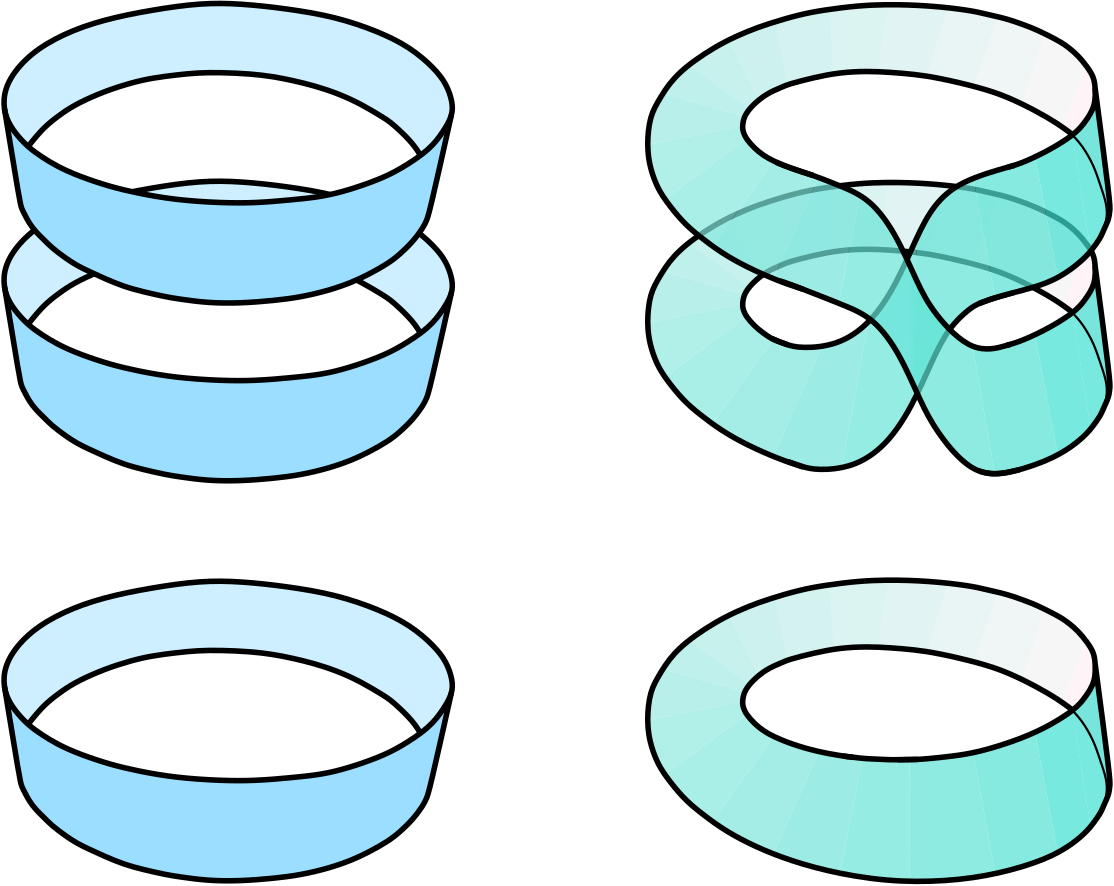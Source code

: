 <?xml version="1.0"?>
<!DOCTYPE ipe SYSTEM "ipe.dtd">
<ipe version="70107" creator="Ipe 7.1.8">
<info created="D:20140725150342" modified="D:20160228155214"/>
<preamble>\usepackage{amsmath}
\usepackage{amssymb}</preamble>
<ipestyle name="basic">
<symbol name="arrow/arc(spx)">
<path stroke="sym-stroke" fill="sym-stroke" pen="sym-pen">
0 0 m
-1 0.333 l
-1 -0.333 l
h
</path>
</symbol>
<symbol name="arrow/farc(spx)">
<path stroke="sym-stroke" fill="white" pen="sym-pen">
0 0 m
-1 0.333 l
-1 -0.333 l
h
</path>
</symbol>
<symbol name="mark/circle(sx)" transformations="translations">
<path fill="sym-stroke">
0.6 0 0 0.6 0 0 e
0.4 0 0 0.4 0 0 e
</path>
</symbol>
<symbol name="mark/disk(sx)" transformations="translations">
<path fill="sym-stroke">
0.6 0 0 0.6 0 0 e
</path>
</symbol>
<symbol name="mark/fdisk(sfx)" transformations="translations">
<group>
<path fill="sym-fill">
0.5 0 0 0.5 0 0 e
</path>
<path fill="sym-stroke" fillrule="eofill">
0.6 0 0 0.6 0 0 e
0.4 0 0 0.4 0 0 e
</path>
</group>
</symbol>
<symbol name="mark/box(sx)" transformations="translations">
<path fill="sym-stroke" fillrule="eofill">
-0.6 -0.6 m
0.6 -0.6 l
0.6 0.6 l
-0.6 0.6 l
h
-0.4 -0.4 m
0.4 -0.4 l
0.4 0.4 l
-0.4 0.4 l
h
</path>
</symbol>
<symbol name="mark/square(sx)" transformations="translations">
<path fill="sym-stroke">
-0.6 -0.6 m
0.6 -0.6 l
0.6 0.6 l
-0.6 0.6 l
h
</path>
</symbol>
<symbol name="mark/fsquare(sfx)" transformations="translations">
<group>
<path fill="sym-fill">
-0.5 -0.5 m
0.5 -0.5 l
0.5 0.5 l
-0.5 0.5 l
h
</path>
<path fill="sym-stroke" fillrule="eofill">
-0.6 -0.6 m
0.6 -0.6 l
0.6 0.6 l
-0.6 0.6 l
h
-0.4 -0.4 m
0.4 -0.4 l
0.4 0.4 l
-0.4 0.4 l
h
</path>
</group>
</symbol>
<symbol name="mark/cross(sx)" transformations="translations">
<group>
<path fill="sym-stroke">
-0.43 -0.57 m
0.57 0.43 l
0.43 0.57 l
-0.57 -0.43 l
h
</path>
<path fill="sym-stroke">
-0.43 0.57 m
0.57 -0.43 l
0.43 -0.57 l
-0.57 0.43 l
h
</path>
</group>
</symbol>
<symbol name="arrow/fnormal(spx)">
<path stroke="sym-stroke" fill="white" pen="sym-pen">
0 0 m
-1 0.333 l
-1 -0.333 l
h
</path>
</symbol>
<symbol name="arrow/pointed(spx)">
<path stroke="sym-stroke" fill="sym-stroke" pen="sym-pen">
0 0 m
-1 0.333 l
-0.8 0 l
-1 -0.333 l
h
</path>
</symbol>
<symbol name="arrow/fpointed(spx)">
<path stroke="sym-stroke" fill="white" pen="sym-pen">
0 0 m
-1 0.333 l
-0.8 0 l
-1 -0.333 l
h
</path>
</symbol>
<symbol name="arrow/linear(spx)">
<path stroke="sym-stroke" pen="sym-pen">
-1 0.333 m
0 0 l
-1 -0.333 l
</path>
</symbol>
<symbol name="arrow/fdouble(spx)">
<path stroke="sym-stroke" fill="white" pen="sym-pen">
0 0 m
-1 0.333 l
-1 -0.333 l
h
-1 0 m
-2 0.333 l
-2 -0.333 l
h
</path>
</symbol>
<symbol name="arrow/double(spx)">
<path stroke="sym-stroke" fill="sym-stroke" pen="sym-pen">
0 0 m
-1 0.333 l
-1 -0.333 l
h
-1 0 m
-2 0.333 l
-2 -0.333 l
h
</path>
</symbol>
<pen name="heavier" value="0.8"/>
<pen name="fat" value="1.2"/>
<pen name="ultrafat" value="2"/>
<symbolsize name="large" value="5"/>
<symbolsize name="small" value="2"/>
<symbolsize name="tiny" value="1.1"/>
<arrowsize name="large" value="10"/>
<arrowsize name="small" value="5"/>
<arrowsize name="tiny" value="3"/>
<color name="red" value="1 0 0"/>
<color name="green" value="0 1 0"/>
<color name="blue" value="0 0 1"/>
<color name="yellow" value="1 1 0"/>
<color name="orange" value="1 0.647 0"/>
<color name="gold" value="1 0.843 0"/>
<color name="purple" value="0.627 0.125 0.941"/>
<color name="gray" value="0.745"/>
<color name="brown" value="0.647 0.165 0.165"/>
<color name="navy" value="0 0 0.502"/>
<color name="pink" value="1 0.753 0.796"/>
<color name="seagreen" value="0.18 0.545 0.341"/>
<color name="turquoise" value="0.251 0.878 0.816"/>
<color name="violet" value="0.933 0.51 0.933"/>
<color name="darkblue" value="0 0 0.545"/>
<color name="darkcyan" value="0 0.545 0.545"/>
<color name="darkgray" value="0.663"/>
<color name="darkgreen" value="0 0.392 0"/>
<color name="darkmagenta" value="0.545 0 0.545"/>
<color name="darkorange" value="1 0.549 0"/>
<color name="darkred" value="0.545 0 0"/>
<color name="lightblue" value="0.678 0.847 0.902"/>
<color name="lightcyan" value="0.878 1 1"/>
<color name="lightgray" value="0.827"/>
<color name="lightgreen" value="0.565 0.933 0.565"/>
<color name="lightyellow" value="1 1 0.878"/>
<dashstyle name="dashed" value="[4] 0"/>
<dashstyle name="dotted" value="[1 3] 0"/>
<dashstyle name="dash dotted" value="[4 2 1 2] 0"/>
<dashstyle name="dash dot dotted" value="[4 2 1 2 1 2] 0"/>
<textsize name="large" value="\large"/>
<textsize name="small" value="\small"/>
<textsize name="tiny" value="\tiny"/>
<textsize name="Large" value="\Large"/>
<textsize name="LARGE" value="\LARGE"/>
<textsize name="huge" value="\huge"/>
<textsize name="Huge" value="\Huge"/>
<textsize name="footnote" value="\footnotesize"/>
<textstyle name="center" begin="\begin{center}" end="\end{center}"/>
<textstyle name="itemize" begin="\begin{itemize}" end="\end{itemize}"/>
<textstyle name="item" begin="\begin{itemize}\item{}" end="\end{itemize}"/>
<gridsize name="4 pts" value="4"/>
<gridsize name="8 pts (~3 mm)" value="8"/>
<gridsize name="16 pts (~6 mm)" value="16"/>
<gridsize name="32 pts (~12 mm)" value="32"/>
<gridsize name="10 pts (~3.5 mm)" value="10"/>
<gridsize name="20 pts (~7 mm)" value="20"/>
<gridsize name="14 pts (~5 mm)" value="14"/>
<gridsize name="28 pts (~10 mm)" value="28"/>
<gridsize name="56 pts (~20 mm)" value="56"/>
<anglesize name="90 deg" value="90"/>
<anglesize name="60 deg" value="60"/>
<anglesize name="45 deg" value="45"/>
<anglesize name="30 deg" value="30"/>
<anglesize name="22.5 deg" value="22.5"/>
<tiling name="falling" angle="-60" step="4" width="1"/>
<tiling name="rising" angle="30" step="4" width="1"/>
</ipestyle>
<ipestyle name="prueba">
<symbol name="arrow/arc(spx)">
<path stroke="sym-stroke" fill="sym-stroke" pen="sym-pen">
0 0 m
-1 0.333 l
-1 -0.333 l
h
</path>
</symbol>
<symbol name="arrow/farc(spx)">
<path stroke="sym-stroke" fill="white" pen="sym-pen">
0 0 m
-1 0.333 l
-1 -0.333 l
h
</path>
</symbol>
<symbol name="mark/circle(sx)" transformations="translations">
<path fill="sym-stroke">
0.6 0 0 0.6 0 0 e
0.4 0 0 0.4 0 0 e
</path>
</symbol>
<symbol name="mark/disk(sx)" transformations="translations">
<path fill="sym-stroke">
0.6 0 0 0.6 0 0 e
</path>
</symbol>
<symbol name="mark/fdisk(sfx)" transformations="translations">
<group>
<path fill="sym-fill">
0.5 0 0 0.5 0 0 e
</path>
<path fill="sym-stroke" fillrule="eofill">
0.6 0 0 0.6 0 0 e
0.4 0 0 0.4 0 0 e
</path>
</group>
</symbol>
<symbol name="mark/box(sx)" transformations="translations">
<path fill="sym-stroke" fillrule="eofill">
-0.6 -0.6 m
0.6 -0.6 l
0.6 0.6 l
-0.6 0.6 l
h
-0.4 -0.4 m
0.4 -0.4 l
0.4 0.4 l
-0.4 0.4 l
h
</path>
</symbol>
<symbol name="mark/square(sx)" transformations="translations">
<path fill="sym-stroke">
-0.6 -0.6 m
0.6 -0.6 l
0.6 0.6 l
-0.6 0.6 l
h
</path>
</symbol>
<symbol name="mark/fsquare(sfx)" transformations="translations">
<group>
<path fill="sym-fill">
-0.5 -0.5 m
0.5 -0.5 l
0.5 0.5 l
-0.5 0.5 l
h
</path>
<path fill="sym-stroke" fillrule="eofill">
-0.6 -0.6 m
0.6 -0.6 l
0.6 0.6 l
-0.6 0.6 l
h
-0.4 -0.4 m
0.4 -0.4 l
0.4 0.4 l
-0.4 0.4 l
h
</path>
</group>
</symbol>
<symbol name="mark/cross(sx)" transformations="translations">
<group>
<path fill="sym-stroke">
-0.43 -0.57 m
0.57 0.43 l
0.43 0.57 l
-0.57 -0.43 l
h
</path>
<path fill="sym-stroke">
-0.43 0.57 m
0.57 -0.43 l
0.43 -0.57 l
-0.57 0.43 l
h
</path>
</group>
</symbol>
<symbol name="arrow/fnormal(spx)">
<path stroke="sym-stroke" fill="white" pen="sym-pen">
0 0 m
-1 0.333 l
-1 -0.333 l
h
</path>
</symbol>
<symbol name="arrow/pointed(spx)">
<path stroke="sym-stroke" fill="sym-stroke" pen="sym-pen">
0 0 m
-1 0.333 l
-0.8 0 l
-1 -0.333 l
h
</path>
</symbol>
<symbol name="arrow/fpointed(spx)">
<path stroke="sym-stroke" fill="white" pen="sym-pen">
0 0 m
-1 0.333 l
-0.8 0 l
-1 -0.333 l
h
</path>
</symbol>
<symbol name="arrow/linear(spx)">
<path stroke="sym-stroke" pen="sym-pen">
-1 0.333 m
0 0 l
-1 -0.333 l
</path>
</symbol>
<symbol name="arrow/fdouble(spx)">
<path stroke="sym-stroke" fill="white" pen="sym-pen">
0 0 m
-1 0.333 l
-1 -0.333 l
h
-1 0 m
-2 0.333 l
-2 -0.333 l
h
</path>
</symbol>
<symbol name="arrow/double(spx)">
<path stroke="sym-stroke" fill="sym-stroke" pen="sym-pen">
0 0 m
-1 0.333 l
-1 -0.333 l
h
-1 0 m
-2 0.333 l
-2 -0.333 l
h
</path>
</symbol>
<pen name="heavier" value="0.8"/>
<pen name="fat" value="1.2"/>
<pen name="ultrafat" value="2"/>
<symbolsize name="large" value="5"/>
<symbolsize name="small" value="2"/>
<symbolsize name="tiny" value="1.1"/>
<arrowsize name="large" value="10"/>
<arrowsize name="small" value="5"/>
<arrowsize name="tiny" value="3"/>
<color name="red" value="1 0 0"/>
<color name="green" value="0 1 0"/>
<color name="blue" value="0 0 1"/>
<color name="yellow" value="1 1 0"/>
<color name="orange" value="1 0.647 0"/>
<color name="gold" value="1 0.843 0"/>
<color name="purple" value="0.627 0.125 0.941"/>
<color name="gray" value="0.745"/>
<color name="brown" value="0.647 0.165 0.165"/>
<color name="navy" value="0 0 0.502"/>
<color name="pink" value="1 0.753 0.796"/>
<color name="seagreen" value="0.18 0.545 0.341"/>
<color name="turquoise" value="0.251 0.878 0.816"/>
<color name="violet" value="0.933 0.51 0.933"/>
<color name="darkblue" value="0 0 0.545"/>
<color name="darkcyan" value="0 0.545 0.545"/>
<color name="darkgray" value="0.663"/>
<color name="darkgreen" value="0 0.392 0"/>
<color name="darkmagenta" value="0.545 0 0.545"/>
<color name="darkorange" value="1 0.549 0"/>
<color name="darkred" value="0.545 0 0"/>
<color name="lightblue" value="0.678 0.847 0.902"/>
<color name="lightcyan" value="0.878 1 1"/>
<color name="lightgray" value="0.827"/>
<color name="lightgreen" value="0.565 0.933 0.565"/>
<color name="lightyellow" value="1 1 0.878"/>
<color name="gray7" value="0.87"/>
<color name="azul" value="0.237 0.659 0.659"/>
<color name="amarillo" value="0.957 0.969 0.714"/>
<dashstyle name="dashed" value="[4] 0"/>
<dashstyle name="dotted" value="[1 3] 0"/>
<dashstyle name="dash dotted" value="[4 2 1 2] 0"/>
<dashstyle name="dash dot dotted" value="[4 2 1 2 1 2] 0"/>
<dashstyle name="medium dashed" value="[8] 0"/>
<dashstyle name="large dashed" value="[12] 0"/>
<dashstyle name="Large dashed" value="[16] 0"/>
<dashstyle name="large dotted" value="[2 4] 0"/>
<textsize name="large" value="\large"/>
<textsize name="small" value="\small"/>
<textsize name="tiny" value="\tiny"/>
<textsize name="Large" value="\Large"/>
<textsize name="LARGE" value="\LARGE"/>
<textsize name="huge" value="\huge"/>
<textsize name="Huge" value="\Huge"/>
<textsize name="footnote" value="\footnotesize"/>
<textstyle name="center" begin="\begin{center}" end="\end{center}"/>
<textstyle name="itemize" begin="\begin{itemize}" end="\end{itemize}"/>
<textstyle name="item" begin="\begin{itemize}\item{}" end="\end{itemize}"/>
<gridsize name="4 pts" value="4"/>
<gridsize name="8 pts (~3 mm)" value="8"/>
<gridsize name="16 pts (~6 mm)" value="16"/>
<gridsize name="32 pts (~12 mm)" value="32"/>
<gridsize name="10 pts (~3.5 mm)" value="10"/>
<gridsize name="20 pts (~7 mm)" value="20"/>
<gridsize name="14 pts (~5 mm)" value="14"/>
<gridsize name="28 pts (~10 mm)" value="28"/>
<gridsize name="56 pts (~20 mm)" value="56"/>
<anglesize name="90 deg" value="90"/>
<anglesize name="60 deg" value="60"/>
<anglesize name="45 deg" value="45"/>
<anglesize name="30 deg" value="30"/>
<anglesize name="22.5 deg" value="22.5"/>
<opacity name="50%" value="0.5"/>
<opacity name="5%" value="0.05"/>
<opacity name="10%" value="0.1"/>
<opacity name="20%" value="0.2"/>
<opacity name="30%" value="0.3"/>
<opacity name="40%" value="0.4"/>
<opacity name="60%" value="0.6"/>
<opacity name="70%" value="0.7"/>
<opacity name="80%" value="0.8"/>
<opacity name="90%" value="0.9"/>
<gradient name="ball" type="radial" coords="-4 10 2 0 0 18">
 <stop offset="0" color="1"/>
 <stop offset="1" color="0 0 1"/>
</gradient>
<tiling name="falling" angle="-60" step="4" width="1"/>
<tiling name="rising" angle="30" step="4" width="1"/>
</ipestyle>
<page>
<layer name="alpha"/>
<view layers="alpha" active="alpha"/>
<group layer="alpha" matrix="1 0 0 1 0 15.1601">
<path matrix="1 0 0 1 288 112" fill="0.996 0.953 0.965">
197.89 416.406
197.89 416.406
197.89 416.406
199.825 413.876
201.008 410.595
203.065 393.149
203.885 386.953
204.399 382.888
206.312 368.597
206.863 365.298
204.988 359.158
204.67 357.019
205.261 362.938
205.027 366.318
204.129 369.787
201.881 376.596
199.873 381.521
198.342 384.388
195.856 388.13
193.325 391.078
191.06 393.005
189.459 394.203
189.459 394.203
189.459 394.203 u
</path>
<path matrix="1 0 0 1 288 112" fill="turquoise" opacity="70%">
192.807 391.633
192.807 391.633
192.807 391.633
197.182 395.914
199.367 399.072
200.741 402.162
201.045 408.427
201.045 408.427
201.045 408.427
206.543 366.852
206.543 366.852
206.543 366.852
205.344 361.366
204.149 357.459
203.044 354.513
199.46 349.753
199.46 349.753
199.46 349.753 u
</path>
<path fill="0.329 0.886 0.831" opacity="70%">
467.431 495.71
467.431 495.71
467.431 495.71
475.617 452.422
475.617 452.422
475.617 452.422
465.423 448.159
460.794 446.739
453.052 444.817
453.052 444.817
453.052 444.817
444.996 491.513
444.996 491.513
444.996 491.513
451.253 489.88
459.911 492.666 u
</path>
<path matrix="1 0 0 1 288 112" fill="0.251 0.878 0.816" opacity="70%">
192.864 391.572
192.864 391.572
192.864 391.572
199.46 349.753
199.46 349.753
199.46 349.753
193.283 343.647
187.617 340.422
187.617 340.422
187.617 340.422
179.431 383.71
179.431 383.71
179.431 383.71
185.282 386.423 u
</path>
<path matrix="1 0 0 1 288 112" fill="0.839 0.937 0.933" opacity="70%">
126.92 438.442
126.92 438.442
126.92 438.442
131.951 438.397
141.231 438.011
148.103 437.34
148.103 437.34
148.103 437.34
140.565 412.825
140.565 412.825
140.565 412.825
138.069 413.26
130.681 413.882
127.131 414.164
122.938 414.417
122.938 414.417
122.938 414.417 u
</path>
<path matrix="1 0 0 1 288 112" fill="0.878 0.941 0.941" opacity="70%">
148.103 437.34
148.103 437.34
148.103 437.34
154.128 436.592
160.287 435.434
166.125 434.083
166.125 434.083
166.125 434.083
157.478 409.223
157.478 409.223
157.478 409.223
152.906 410.494
145.11 412.17
140.565 412.825
140.565 412.825
140.565 412.825 u
</path>
<path matrix="1 0 0 1 288 112" fill="0.918 0.945 0.949" opacity="70%">
166.125 434.083
166.125 434.083
166.125 434.083
183.027 427.92
183.027 427.92
183.027 427.92
174.862 402.944
174.862 402.944
174.862 402.944
166.318 406.554
157.478 409.223
157.478 409.223
157.478 409.223 u
</path>
<path fill="0.447 0.898 0.855" opacity="70%">
390.772 491.52
390.772 491.52
390.772 491.52
395.311 492.585
401.873 495.733
407.557 500.436
407.519 500.397
407.466 500.343
397.823 447.834
397.823 447.834
397.823 447.834
389.825 447.182
380.993 449.149
373.256 451.903
373.256 451.903
373.256 451.903 u
</path>
<path matrix="1 0 0 1 288 112" fill="0.761 0.929 0.918" opacity="70%">
86.1898 432.397
86.1898 432.397
86.1898 432.397
94.674 434.941
105.67 436.793
105.67 436.793
105.67 436.793
106.953 413.753
106.953 413.753
106.953 413.753
101.446 412.607
95.2086 411.276
90.1118 409.731
90.1118 409.731
90.1118 409.731 u
</path>
<path matrix="1 0 0 1 288 112" fill="0.8 0.933 0.925" opacity="70%">
105.67 436.793
105.67 436.793
105.67 436.793
112.452 437.647
121.023 438.307
126.92 438.442
126.92 438.442
126.92 438.442
122.938 414.417
122.938 414.417
122.938 414.417
119.379 414.534
112.065 414.325
106.953 413.753
106.953 413.753
106.953 413.753 u
</path>
<path matrix="1 0 0 1 288 112" fill="0.957 0.949 0.957" opacity="70%">
183.027 427.92
183.027 427.92
183.027 427.92
190.247 423.999
193.57 421.37
197.89 416.406
197.89 416.406
197.89 416.406
189.459 394.203
189.459 394.203
189.459 394.203
185.904 396.636
180.878 399.726
174.862 402.944
174.862 402.944
174.862 402.944 u
</path>
<path fill="0.486 0.902 0.863" opacity="70%">
373.309 494.13
373.309 494.13
373.309 494.13
377.316 492.248
383.284 491.134
390.816 491.527
390.772 491.52
390.816 491.527
373.256 451.903
373.256 451.903
373.256 451.903
364.179 455.906
354.436 461.132
351.302 463.529
351.302 463.529
351.302 463.529 u
</path>
<path matrix="1 0 0 1 288 112" fill="0.525 0.906 0.871" opacity="70%">
85.3093 382.13
85.3093 382.13
85.3093 382.13
63.3016 351.529
63.3016 351.529
63.3016 351.529
58.361 355.223
52.695 360.04
48.8751 364.865
46.2183 368.415
46.2183 368.415
46.2183 368.415
75.5572 390.096
75.5572 390.096
75.5572 390.096
77.564 387.535
81.609 384.139 u
</path>
<path matrix="1 0 0 1 288 112" fill="0.565 0.91 0.878" opacity="70%">
74.048 394.725
74.048 394.725
74.048 394.725
74.038 393.326
74.771 391.331
75.5572 390.096
75.5572 390.096
75.5572 390.096
46.2183 368.415
46.2183 368.415
46.2183 368.415
42.3764 375.62
40.5278 382.208
40.0012 388.037
40.0012 388.037
40.0012 388.037 u
</path>
<path matrix="1 0 0 1 288 112" fill="0.604 0.914 0.886" opacity="70%">
74.048 394.725
74.048 394.725
74.048 394.725
40.0012 388.037
40.0012 388.037
40.0012 388.037
39.972 390.708
40.539 395.808
43.372 403.032
45.4252 406.391
45.4252 406.391
45.4252 406.391
74.6971 398.234
74.6971 398.234
74.6971 398.234 u
</path>
<path matrix="1 0 0 1 288 112" fill="0.643 0.918 0.894" opacity="70%">
76.436 401.072
76.436 401.072
76.436 401.072
74.6971 398.234
74.6971 398.234
74.6971 398.234
45.4252 406.391
45.4252 406.391
45.4252 406.391
47.6867 409.661
50.7627 413.15
54.9567 416.828
54.9567 416.828
54.9567 416.828 u
</path>
<path matrix="1 0 0 1 288 112" fill="0.722 0.925 0.91" opacity="70%">
86.1898 432.397
86.1898 432.397
86.1898 432.397
90.1118 409.731
90.1118 409.731
90.1118 409.731
80.037 404.494
80.037 404.494
80.037 404.494
69.3454 425.831
69.3454 425.831
69.3454 425.831
76.04 428.948 u
</path>
<path matrix="1 0 0 1 288 112" fill="0.682 0.922 0.902" opacity="70%">
80.037 404.494
80.037 404.494
80.037 404.494
76.436 401.072
76.436 401.072
76.436 401.072
54.9567 416.828
54.9567 416.828
54.9567 416.828
69.3454 425.831
69.3454 425.831
69.3454 425.831 u
</path>
<path stroke="black" pen="ultrafat">
378.658 491.957 m
372.907 493.887
369.575 496.22
366.375 498.793
363.488 502.118
362.422 504.377
362.045 506.26
362.359 508.644
363.049 510.778
365.496 514.103
370.638 518.413
376.289 520.755
378.605 521.853
387.829 524.237
396.928 526.057
407.03 526.559
415.313 526.12
423.847 525.429
432.37 524.196
447.853 520.59
457.821 517.197
468.405 511.885
475.746 507.561
480.641 503.891 s
</path>
<path fill="0.408 0.894 0.847" opacity="70%">
424.844 530.9
424.844 530.9
424.844 530.9
423.129 469.554
423.129 469.554
423.129 469.554
417.299 461.25
408.841 451.889
397.823 447.834
397.823 447.834
397.823 447.834
407.466 500.343
407.519 500.397
407.519 500.397
414.585 509.704
419.963 519.836 u
</path>
<path matrix="1 0 0 1 -384 -16" stroke="black" pen="ultrafat">
841.276 507.822 m
846.941 509.465
857.282 514.423
866.065 520.09
869.182 523.914
871.367 527.072
872.741 530.162
873.199 533.444
873.008 538.595
871.825 541.876
868.398 546.444
865.57 549.37
862.247 551.999
859.321 553.785
852.178 557.37
848.503 558.789
843.602 560.594
839.153 561.884
834.962 562.787
830.512 563.883
826.128 564.592
820.84 565.302
813.231 566.011
805.75 566.395
797.904 566.503
788.205 566.177
775.501 564.576
766.674 562.941
755.232 559.563
748.04 556.948
739.88 553.274
732.23 548.741
725.572 543.924
721.322 539.816
718.347 535.991
715.372 531.032
713.672 527.774
712.539 523.808
711.972 518.708
711.972 514.033
712.681 508.366
715.089 501.283
718.32 495.973
724.695 488.04
730.361 483.223
738.436 477.132
747.786 471.89
759.402 466.79
768 464 s
</path>
<path fill="0.369 0.89 0.839" opacity="70%">
424.844 530.9
424.844 530.9
424.844 530.9
428.388 537.405
435.402 547.06
445.196 552.363
445.196 552.363
445.196 552.363
453.052 508.817
453.052 508.817
453.052 508.817
442.071 504.63
434.455 494.043
426.676 477.966
423.129 469.554
423.129 469.554
423.129 469.554 u
</path>
<path stroke="black" pen="ultrafat">
378.501 449.982 m
383.518 448.157
388.867 446.778
401.964 447.767
413.791 455.548
423.129 469.554
430.598 486.983
436.38 498.199
443.661 504.94
447.484 507.313
459.746 510.853 s
</path>
<path matrix="1 0 0 1 288 176" fill="0.329 0.886 0.831" opacity="70%">
179.431 383.71
179.431 383.71
179.431 383.71
187.617 340.422
187.617 340.422
187.617 340.422
177.423 336.159
172.794 334.739
165.052 332.817
165.052 332.817
165.052 332.817
157.196 376.363
157.196 376.363
157.196 376.363
163.253 377.88
171.911 380.666 u
</path>
<path stroke="black" pen="ultrafat">
372.569 494.312 m
377.764 492.073
383.112 490.695
396.21 491.684
408.037 499.465
417.374 513.471
424.844 530.9
430.625 542.115
440.183 550.996
459.982 556.626 s
</path>
<path matrix="1 0 0 1 288 176" fill="0.251 0.878 0.816" opacity="70%">
192.864 391.572
192.864 391.572
192.864 391.572
199.46 349.753
199.46 349.753
199.46 349.753
193.283 343.647
187.617 340.422
187.617 340.422
187.617 340.422
179.431 383.71
179.431 383.71
179.431 383.71
185.282 386.423 u
</path>
<path fill="0.369 0.89 0.839" opacity="70%">
422.365 520.505
422.365 520.505
422.365 520.505
426.989 510.724
434.123 500.309
444.996 491.513
444.996 491.513
444.996 491.513
453.052 444.817
453.052 444.817
453.052 444.817
453.052 444.817
440.67 448.363
428.58 467.167
422.51 480.03
422.51 480.03
422.51 480.03 u
</path>
<path fill="0.408 0.894 0.847" opacity="70%">
422.365 520.505
422.365 520.505
422.365 520.505
422.51 480.03
422.51 480.03
422.51 480.03
415.02 495.286
406.035 503.381
396.723 506.966
396.723 506.966
396.723 506.966
404.372 545.926
404.372 545.926
404.372 545.926
409.247 541.968
417.167 531.072 u
</path>
<path fill="0.447 0.898 0.855" opacity="70%">
389.622 552.667
389.622 552.667
389.622 552.667
392.329 551.157
399.39 548.299
404.372 545.926
404.372 545.926
404.372 545.926
396.723 506.966
396.723 506.966
396.723 506.966
388.859 510.076
380.993 513.149
373.256 515.903
373.256 515.903
373.256 515.903 u
</path>
<path stroke="black" pen="ultrafat">
447.337 446.575 m
454.034 444.559
471.714 449.9
481.283 455.647
486.256 460.251
487.913 462.277
491.044 466.513
492.149 469.459
493.991 473.143
494.359 476.458
494.543 478.852
489.045 520.427 s
</path>
<path matrix="1 0 0 1 160 112" stroke="black" pen="heavier">
320.807 391.633 m
324.588 387.584
328.695 380.375
330.77 373.842
333.344 366.563
333.344 361.366
332.149 357.459 s
</path>
<path matrix="1 0 0 1 288 176" fill="0.996 0.953 0.965">
197.89 416.406
197.89 416.406
197.89 416.406
199.825 413.876
201.008 410.595
203.065 393.149
203.885 386.953
204.399 382.888
206.312 368.597
206.863 365.298
204.988 359.158
204.67 357.019
205.261 362.938
205.027 366.318
204.129 369.787
201.881 376.596
199.873 381.521
198.342 384.388
195.856 388.13
193.325 391.078
191.06 393.005
189.459 394.203
189.459 394.203
189.459 394.203 u
</path>
<path matrix="1 0 0 1 288 176" fill="0.957 0.949 0.957" opacity="70%">
183.027 427.92
183.027 427.92
183.027 427.92
190.247 423.999
193.57 421.37
197.89 416.406
197.89 416.406
197.89 416.406
189.459 394.203
189.459 394.203
189.459 394.203
185.904 396.636
180.878 399.726
174.862 402.944
174.862 402.944
174.862 402.944 u
</path>
<path matrix="1 0 0 1 288 176" fill="0.918 0.945 0.949" opacity="70%">
166.125 434.083
166.125 434.083
166.125 434.083
183.027 427.92
183.027 427.92
183.027 427.92
174.862 402.944
174.862 402.944
174.862 402.944
166.318 406.554
157.478 409.223
157.478 409.223
157.478 409.223 u
</path>
<path matrix="1 0 0 1 288 176" fill="0.878 0.941 0.941" opacity="70%">
148.103 437.34
148.103 437.34
148.103 437.34
154.128 436.592
160.287 435.434
166.125 434.083
166.125 434.083
166.125 434.083
157.478 409.223
157.478 409.223
157.478 409.223
152.906 410.494
145.11 412.17
140.565 412.825
140.565 412.825
140.565 412.825 u
</path>
<path matrix="1 0 0 1 288 176" fill="0.839 0.937 0.933" opacity="70%">
126.92 438.442
126.92 438.442
126.92 438.442
131.951 438.397
141.231 438.011
148.103 437.34
148.103 437.34
148.103 437.34
140.565 412.825
140.565 412.825
140.565 412.825
138.069 413.26
130.681 413.882
127.131 414.164
122.938 414.417
122.938 414.417
122.938 414.417 u
</path>
<path matrix="1 0 0 1 288 176" fill="0.8 0.933 0.925" opacity="70%">
105.67 436.793
105.67 436.793
105.67 436.793
112.452 437.647
121.023 438.307
126.92 438.442
126.92 438.442
126.92 438.442
122.938 414.417
122.938 414.417
122.938 414.417
119.379 414.534
112.065 414.325
106.953 413.753
106.953 413.753
106.953 413.753 u
</path>
<path matrix="1 0 0 1 288 176" fill="0.761 0.929 0.918" opacity="70%">
86.1898 432.397
86.1898 432.397
86.1898 432.397
94.674 434.941
105.67 436.793
105.67 436.793
105.67 436.793
106.953 413.753
106.953 413.753
106.953 413.753
101.446 412.607
95.2086 411.276
90.1118 409.731
90.1118 409.731
90.1118 409.731 u
</path>
<path matrix="1 0 0 1 288 176" fill="0.722 0.925 0.91" opacity="70%">
86.1898 432.397
86.1898 432.397
86.1898 432.397
90.1118 409.731
90.1118 409.731
90.1118 409.731
80.037 404.494
80.037 404.494
80.037 404.494
69.3454 425.831
69.3454 425.831
69.3454 425.831
76.04 428.948 u
</path>
<path matrix="1 0 0 1 288 176" fill="0.682 0.922 0.902" opacity="70%">
80.037 404.494
80.037 404.494
80.037 404.494
76.436 401.072
76.436 401.072
76.436 401.072
54.9567 416.828
54.9567 416.828
54.9567 416.828
69.3454 425.831
69.3454 425.831
69.3454 425.831 u
</path>
<path matrix="1 0 0 1 288 176" fill="0.643 0.918 0.894" opacity="70%">
76.436 401.072
76.436 401.072
76.436 401.072
74.6971 398.234
74.6971 398.234
74.6971 398.234
45.4252 406.391
45.4252 406.391
45.4252 406.391
47.6867 409.661
50.7627 413.15
54.9567 416.828
54.9567 416.828
54.9567 416.828 u
</path>
<path matrix="1 0 0 1 288 176" fill="0.604 0.914 0.886" opacity="70%">
74.048 394.725
74.048 394.725
74.048 394.725
40.0012 388.037
40.0012 388.037
40.0012 388.037
39.972 390.708
40.539 395.808
43.372 403.032
45.4252 406.391
45.4252 406.391
45.4252 406.391
74.6971 398.234
74.6971 398.234
74.6971 398.234 u
</path>
<path matrix="1 0 0 1 288 176" fill="0.565 0.91 0.878" opacity="70%">
74.048 394.725
74.048 394.725
74.048 394.725
74.038 393.326
74.771 391.331
75.5572 390.096
75.5572 390.096
75.5572 390.096
46.2183 368.415
46.2183 368.415
46.2183 368.415
42.3764 375.62
40.5278 382.208
40.0012 388.037
40.0012 388.037
40.0012 388.037 u
</path>
<path matrix="1 0 0 1 288 176" fill="0.525 0.906 0.871" opacity="70%">
85.3093 382.13
85.3093 382.13
85.3093 382.13
63.3016 351.529
63.3016 351.529
63.3016 351.529
58.361 355.223
52.695 360.04
48.8751 364.865
46.2183 368.415
46.2183 368.415
46.2183 368.415
75.5572 390.096
75.5572 390.096
75.5572 390.096
77.564 387.535
81.609 384.139 u
</path>
<path matrix="1 0 0 1 288 176" fill="0.486 0.902 0.863" opacity="70%">
85.3093 382.13
85.3093 382.13
85.3093 382.13
89.316 380.248
94.9353 378.367
101.622 376.667
101.622 376.667
101.622 376.667
85.2557 339.903
85.2557 339.903
85.2557 339.903
76.1792 343.906
66.436 349.132
63.3016 351.529
63.3016 351.529
63.3016 351.529 u
</path>
<path matrix="1 0 0 1 288 176" fill="turquoise" opacity="70%">
192.807 391.633
192.807 391.633
192.807 391.633
197.182 395.914
199.367 399.072
200.741 402.162
201.045 408.427
201.045 408.427
201.045 408.427
206.543 366.852
206.543 366.852
206.543 366.852
205.344 361.366
204.149 357.459
203.044 354.513
199.46 349.753
199.46 349.753
199.46 349.753 u
</path>
<path matrix="1 0 0 1 160 176" stroke="black" pen="heavier">
320.807 391.633 m
324.588 387.584
328.695 380.375
330.77 373.842
333.344 366.563
333.344 361.366
332.149 357.459 s
</path>
<path stroke="black" pen="ultrafat">
387.501 552.973 m
380.018 555.321
373.178 558.144
369.575 560.22
366.375 562.793
363.488 566.118
362.422 568.377
362.045 570.26
362.359 572.644
363.049 574.778
365.496 578.103
370.638 582.413
376.289 584.755
378.605 585.853
387.829 588.237
396.928 590.057
407.03 590.559
415.313 590.12
423.847 589.429
432.37 588.196
447.853 584.59
457.821 581.197
468.405 575.885
475.746 571.561
480.641 567.891 s
</path>
<path stroke="black" pen="ultrafat">
374.114 557.752 m
378.69 555.832
386.004 553.642
397.229 549.27
407.977 544.68
417.374 532.082
424.844 514.653
430.625 503.437
445.196 488.363
458.566 492.191 s
</path>
<path stroke="black" pen="ultrafat">
375.484 515.054 m
380.134 513.517
387.292 510.68
398.517 506.308
409.264 501.718
418.662 489.12
426.132 471.691
431.913 460.475
446.154 443.545
461.883 447.06 s
</path>
<path matrix="1 0 0 1 -384 48" stroke="black" pen="ultrafat">
841.276 507.822 m
846.941 509.465
857.282 514.423
866.065 520.09
869.182 523.914
871.367 527.072
872.741 530.162
873.199 533.444
873.008 538.595
871.825 541.876
868.398 546.444
865.57 549.37
862.247 551.999
859.321 553.785
852.178 557.37
848.503 558.789
843.602 560.594
839.153 561.884
834.962 562.787
830.512 563.883
826.128 564.592
820.84 565.302
813.231 566.011
805.75 566.395
797.904 566.503
788.205 566.177
775.501 564.576
766.674 562.941
755.232 559.563
748.04 556.948
739.88 553.274
732.23 548.741
725.572 543.924
721.322 539.816
718.347 535.991
715.372 531.032
713.672 527.774
712.539 523.808
711.972 518.708
711.972 514.033
712.681 508.366
715.089 501.283
718.32 495.973
724.695 488.04
730.361 483.223
738.436 477.132
747.786 471.89
759.402 466.79
768 464 s
</path>
<path stroke="black" pen="ultrafat">
447.257 506.86 m
454.382 509.648
471.907 513.658
481.283 519.647
486.256 524.251
487.913 526.277
491.044 530.513
492.149 533.459
493.991 537.143
494.359 540.458
494.543 542.852
489.045 584.427 s
</path>
</group>
<group>
<path matrix="1 0 0 1 0 144" fill="0.804 0.937 1">
104.945 370.562
104.945 370.562
104.945 370.562
102.634 372.871
99.4332 376.82
97.6092 380.3
96.3811 384.478
96.703 390.136
99.2922 396.003
103.336 401.009
109.825 406.321
116.121 409.937
125.137 413.727
135.66 416.803
144.119 418.613
150.322 419.724
157.933 420.89
167.529 421.873
176.818 422.01
186.493 421.389
195.597 420.373
205.68 418.874
210.763 417.912
217.17 416.392
221.178 415.228
227.45 413.075
234.126 410.303
239.426 407.588
243.286 405.143
248.433 401.025
251.682 397.789
253.35 395.787
255.314 392.718
256.653 389.609
257.6 385.426
257.553 383.093
255.552 378.163
253.866 375.362
251.873 372.844
249.852 370.464
246.449 367.564
246.449 367.564
246.449 367.564
243.925 370.726
240.109 374.952
236.374 378.389
231.064 382.05
224.839 385.629
216.033 389.648
208.215 392.267
201.017 394.097
192.805 395.705
186.185 396.52
178.196 397.018
169.95 397.142
163.54 396.836
153.997 395.772
146.434 394.481
142.525 393.523
135.78 391.46
128.849 388.808
121.702 385.357
118.858 383.642
114.687 380.669
109.832 376.359 u
</path>
<path matrix="1 0 0 1 0 144" fill="0.608 0.871 1">
257.415 382.342
257.415 382.342
257.415 382.342
248.549 344.452
248.549 344.452
247.268 341.773
244.973 338.428
241.216 334.187
238.081 331.303
230.708 326.328
226.004 323.837
220.485 321.387
214.229 319.213
209.577 317.923
202.397 316.382
197.429 315.631
190.814 314.923
183.827 314.414
177.086 314.219
171.772 314.336
166.334 314.76
156.83 316.067
150.886 317.253
144.927 318.668
140.443 319.951
131.024 323.708
122.823 327.636
115.88 332.306
112.488 335.148
108.623 338.972
103.774 345.938
102.538 348.591
102.301 349.425
100.867 357.191
96.5216 383.563
96.5216 383.563
96.5216 383.563
97.7502 379.731
98.556 378.18
99.4544 376.757
100.41 375.443
101.845 373.695
103.709 371.719
105.791 369.837
107.91 368.206
110.581 366.395
113.899 364.376
117.32 362.579
120.489 361.135
125.722 359.084
132.237 356.906
138.549 355.157
146.457 353.43
153.437 352.213
161.668 351.204
168.1 350.701
175.214 350.364
180.879 350.274
187.096 350.415
195.242 350.967
203.684 351.766
209.601 352.524
215.58 353.722
224.266 356.277
229.594 358.199
235.256 360.656
241.47 364.154
244.456 366.121
248.649 369.349
251.746 372.517
254.499 376.318
256.323 379.433 u
</path>
<group matrix="1 0 0 1 0 133.973">
<path matrix="0.862849 0 0 0.862849 -111.118 45.4819" stroke="black" pen="ultrafat">
239.748 408.057
242.382 416.915
251.24 427.21
264.887 435.35
281.646 441.336
302.235 445.406
322.346 448.279
338.865 448.039
358.497 445.884
378.608 442.533
396.804 436.308
410.015 429.632
419.776 421.16
424.933 414.53
427.511 406.979
427.511 401.27
423.644 394.64
418.119 387.09
405.595 378.802
396.756 374.566
384.048 370.146
372.998 367.384
360.107 366.095
345.558 364.806
331.009 364.806
311.672 366.095
296.202 368.857
284.415 371.62
271.06 376.152
262.418 380.118
256.185 383.943
250.377 388.052
244.852 394.002
241.027 400.235 u
</path>
<path matrix="0.862849 0 0 0.862849 -111.118 45.4819" stroke="black" pen="ultrafat">
250.407 388.373 m
253.715 392.566
258.074 397.361
265.048 402.701
271.259 406.515
281.939 411.309
293.49 415.015
302.208 416.976
312.56 418.284
321.169 419.156
330.65 419.265
343.182 418.72
352.718 417.55
360.597 415.958
369.734 413.778
379.877 410.425
389.517 405.982
398.906 400.282
401.397 398.657
405.395 395.11
409.006 391.564
411.972 388.082
414.092 384.665 s
</path>
<path matrix="0.862849 0 0 0.862849 -111.118 45.4819" stroke="black" pen="ultrafat">
240.533 404.124 m
246.82 365.63
247.67 362.372
249.229 359.539
250.645 356.705
253.546 352.763
256.878 349.622
260.278 346.081
266.067 341.793
270.644 338.742
275.875 336.236
282.522 333.184
290.368 329.915
298.432 327.736
308.24 325.556
313.094 324.797
325.136 323.097
338.736 322.955
353.044 324.089
364.094 325.505
375.994 328.338
385.627 331.738
392.71 335.138
400.785 339.672
405.602 343.497
411.126 348.88
415.235 354.547
416.51 357.238
417.785 360.355
426.97 401.465 s
</path>
</group>
<path matrix="1 0 0 1 0 208" fill="0.804 0.937 1">
104.945 370.562
104.945 370.562
104.945 370.562
102.634 372.871
99.4332 376.82
97.6092 380.3
96.3811 384.478
96.703 390.136
99.2922 396.003
103.336 401.009
109.825 406.321
116.121 409.937
125.137 413.727
135.66 416.803
144.119 418.613
150.322 419.724
157.933 420.89
167.529 421.873
176.818 422.01
186.493 421.389
195.597 420.373
205.68 418.874
210.763 417.912
217.17 416.392
221.178 415.228
227.45 413.075
234.126 410.303
239.426 407.588
243.286 405.143
248.433 401.025
251.682 397.789
253.35 395.787
255.314 392.718
256.653 389.609
257.6 385.426
257.553 383.093
255.552 378.163
253.866 375.362
251.873 372.844
249.852 370.464
246.449 367.564
246.449 367.564
246.449 367.564
243.925 370.726
240.109 374.952
236.374 378.389
231.064 382.05
224.839 385.629
216.033 389.648
208.215 392.267
201.017 394.097
192.805 395.705
186.185 396.52
178.196 397.018
169.95 397.142
163.54 396.836
153.997 395.772
146.434 394.481
142.525 393.523
135.78 391.46
128.849 388.808
121.702 385.357
118.858 383.642
114.687 380.669
109.832 376.359 u
</path>
<path matrix="1 0 0 1 0 208" fill="0.608 0.871 1">
257.415 382.342
257.415 382.342
257.415 382.342
248.549 344.452
248.549 344.452
247.268 341.773
244.973 338.428
241.216 334.187
238.081 331.303
230.708 326.328
226.004 323.837
220.485 321.387
214.229 319.213
209.577 317.923
202.397 316.382
197.429 315.631
190.814 314.923
183.827 314.414
177.086 314.219
171.772 314.336
166.334 314.76
156.83 316.067
150.886 317.253
144.927 318.668
140.443 319.951
131.024 323.708
122.823 327.636
115.88 332.306
112.488 335.148
108.623 338.972
103.774 345.938
102.538 348.591
102.301 349.425
100.867 357.191
96.5216 383.563
96.5216 383.563
96.5216 383.563
97.7502 379.731
98.556 378.18
99.4544 376.757
100.41 375.443
101.845 373.695
103.709 371.719
105.791 369.837
107.91 368.206
110.581 366.395
113.899 364.376
117.32 362.579
120.489 361.135
125.722 359.084
132.237 356.906
138.549 355.157
146.457 353.43
153.437 352.213
161.668 351.204
168.1 350.701
175.214 350.364
180.879 350.274
187.096 350.415
195.242 350.967
203.684 351.766
209.601 352.524
215.58 353.722
224.266 356.277
229.594 358.199
235.256 360.656
241.47 364.154
244.456 366.121
248.649 369.349
251.746 372.517
254.499 376.318
256.323 379.433 u
</path>
<group matrix="1 0 0 1 0 197.973">
<path matrix="0.862849 0 0 0.862849 -111.118 45.4819" stroke="black" pen="ultrafat">
239.748 408.057
242.382 416.915
251.24 427.21
264.887 435.35
281.646 441.336
302.235 445.406
322.346 448.279
338.865 448.039
358.497 445.884
378.608 442.533
396.804 436.308
410.015 429.632
419.776 421.16
424.933 414.53
427.511 406.979
427.511 401.27
423.644 394.64
418.119 387.09
405.595 378.802
396.756 374.566
384.048 370.146
372.998 367.384
360.107 366.095
345.558 364.806
331.009 364.806
311.672 366.095
296.202 368.857
284.415 371.62
271.06 376.152
262.418 380.118
256.185 383.943
250.377 388.052
244.852 394.002
241.027 400.235 u
</path>
<path matrix="0.862849 0 0 0.862849 -111.118 45.4819" stroke="black" pen="ultrafat">
250.407 388.373 m
253.715 392.566
258.074 397.361
265.048 402.701
271.259 406.515
281.939 411.309
293.49 415.015
302.208 416.976
312.56 418.284
321.169 419.156
330.65 419.265
343.182 418.72
352.718 417.55
360.597 415.958
369.734 413.778
379.877 410.425
389.517 405.982
398.906 400.282
401.397 398.657
405.395 395.11
409.006 391.564
411.972 388.082
414.092 384.665 s
</path>
<path matrix="0.862849 0 0 0.862849 -111.118 45.4819" stroke="black" pen="ultrafat">
240.533 404.124 m
246.82 365.63
247.67 362.372
249.229 359.539
250.645 356.705
253.546 352.763
256.878 349.622
260.278 346.081
266.067 341.793
270.644 338.742
275.875 336.236
282.522 333.184
290.368 329.915
298.432 327.736
308.24 325.556
313.094 324.797
325.136 323.097
338.736 322.955
353.044 324.089
364.094 325.505
375.994 328.338
385.627 331.738
392.71 335.138
400.785 339.672
405.602 343.497
411.126 348.88
415.235 354.547
416.51 357.238
417.785 360.355
426.97 401.465 s
</path>
</group>
</group>
<group matrix="1 0 0 1 0 -0.00005717">
<group>
<path matrix="1 0 0 1 288 -16" fill="0.996 0.953 0.965">
197.89 416.406
197.89 416.406
197.89 416.406
199.825 413.876
201.008 410.595
203.065 393.149
203.885 386.953
204.399 382.888
206.312 368.597
206.863 365.298
204.988 359.158
204.67 357.019
205.261 362.938
205.027 366.318
204.129 369.787
201.881 376.596
199.873 381.521
198.342 384.388
195.856 388.13
193.325 391.078
191.06 393.005
189.459 394.203
189.459 394.203
189.459 394.203 u
</path>
<path matrix="1 0 0 1 288 -16" fill="0.957 0.949 0.957" opacity="70%">
183.027 427.92
183.027 427.92
183.027 427.92
190.247 423.999
193.57 421.37
197.89 416.406
197.89 416.406
197.89 416.406
189.459 394.203
189.459 394.203
189.459 394.203
185.904 396.636
180.878 399.726
174.862 402.944
174.862 402.944
174.862 402.944 u
</path>
<path matrix="1 0 0 1 288 -16" fill="0.918 0.945 0.949" opacity="70%">
166.125 434.083
166.125 434.083
166.125 434.083
183.027 427.92
183.027 427.92
183.027 427.92
174.862 402.944
174.862 402.944
174.862 402.944
166.318 406.554
157.478 409.223
157.478 409.223
157.478 409.223 u
</path>
<path matrix="1 0 0 1 288 -16" fill="0.878 0.941 0.941" opacity="70%">
148.103 437.34
148.103 437.34
148.103 437.34
154.128 436.592
160.287 435.434
166.125 434.083
166.125 434.083
166.125 434.083
157.478 409.223
157.478 409.223
157.478 409.223
152.906 410.494
145.11 412.17
140.565 412.825
140.565 412.825
140.565 412.825 u
</path>
<path matrix="1 0 0 1 288 -16" fill="0.839 0.937 0.933" opacity="70%">
126.92 438.442
126.92 438.442
126.92 438.442
131.951 438.397
141.231 438.011
148.103 437.34
148.103 437.34
148.103 437.34
140.565 412.825
140.565 412.825
140.565 412.825
138.069 413.26
130.681 413.882
127.131 414.164
122.938 414.417
122.938 414.417
122.938 414.417 u
</path>
<path matrix="1 0 0 1 288 -16" fill="0.8 0.933 0.925" opacity="70%">
105.67 436.793
105.67 436.793
105.67 436.793
112.452 437.647
121.023 438.307
126.92 438.442
126.92 438.442
126.92 438.442
122.938 414.417
122.938 414.417
122.938 414.417
119.379 414.534
112.065 414.325
106.953 413.753
106.953 413.753
106.953 413.753 u
</path>
<path matrix="1 0 0 1 288 -16" fill="0.761 0.929 0.918" opacity="70%">
86.1898 432.397
86.1898 432.397
86.1898 432.397
94.674 434.941
105.67 436.793
105.67 436.793
105.67 436.793
106.953 413.753
106.953 413.753
106.953 413.753
101.446 412.607
95.2086 411.276
90.1118 409.731
90.1118 409.731
90.1118 409.731 u
</path>
<path matrix="1 0 0 1 288 -16" fill="0.722 0.925 0.91" opacity="70%">
86.1898 432.397
86.1898 432.397
86.1898 432.397
90.1118 409.731
90.1118 409.731
90.1118 409.731
80.037 404.494
80.037 404.494
80.037 404.494
69.3454 425.831
69.3454 425.831
69.3454 425.831
76.04 428.948 u
</path>
<path matrix="1 0 0 1 288 -16" fill="0.682 0.922 0.902" opacity="70%">
80.037 404.494
80.037 404.494
80.037 404.494
76.436 401.072
76.436 401.072
76.436 401.072
54.9567 416.828
54.9567 416.828
54.9567 416.828
69.3454 425.831
69.3454 425.831
69.3454 425.831 u
</path>
<path matrix="1 0 0 1 288 -16" fill="0.643 0.918 0.894" opacity="70%">
76.436 401.072
76.436 401.072
76.436 401.072
74.6971 398.234
74.6971 398.234
74.6971 398.234
45.4252 406.391
45.4252 406.391
45.4252 406.391
47.6867 409.661
50.7627 413.15
54.9567 416.828
54.9567 416.828
54.9567 416.828 u
</path>
<path matrix="1 0 0 1 288 -16" fill="0.604 0.914 0.886" opacity="70%">
74.048 394.725
74.048 394.725
74.048 394.725
40.0012 388.037
40.0012 388.037
40.0012 388.037
39.972 390.708
40.539 395.808
43.372 403.032
45.4252 406.391
45.4252 406.391
45.4252 406.391
74.6971 398.234
74.6971 398.234
74.6971 398.234 u
</path>
<path matrix="1 0 0 1 288 -16" fill="0.565 0.91 0.878" opacity="70%">
74.048 394.725
74.048 394.725
74.048 394.725
74.038 393.326
74.771 391.331
75.5572 390.096
75.5572 390.096
75.5572 390.096
46.2183 368.415
46.2183 368.415
46.2183 368.415
42.3764 375.62
40.5278 382.208
40.0012 388.037
40.0012 388.037
40.0012 388.037 u
</path>
<path matrix="1 0 0 1 288 -16" fill="0.525 0.906 0.871" opacity="70%">
85.3093 382.13
85.3093 382.13
85.3093 382.13
63.3016 351.529
63.3016 351.529
63.3016 351.529
58.361 355.223
52.695 360.04
48.8751 364.865
46.2183 368.415
46.2183 368.415
46.2183 368.415
75.5572 390.096
75.5572 390.096
75.5572 390.096
77.564 387.535
81.609 384.139 u
</path>
<path matrix="1 0 0 1 288 -16" fill="0.486 0.902 0.863" opacity="70%">
85.3093 382.13
85.3093 382.13
85.3093 382.13
89.316 380.248
94.9353 378.367
101.622 376.667
101.622 376.667
101.622 376.667
85.2557 339.903
85.2557 339.903
85.2557 339.903
76.1792 343.906
66.436 349.132
63.3016 351.529
63.3016 351.529
63.3016 351.529 u
</path>
<path matrix="1 0 0 1 288 -16" fill="0.447 0.898 0.855" opacity="70%">
101.622 376.667
101.622 376.667
101.622 376.667
104.694 376.012
111.888 374.846
117.226 374.276
117.226 374.276
117.226 374.276
109.138 332.958
109.138 332.958
109.138 332.958
101.135 334.794
92.9932 337.149
85.2557 339.903
85.2557 339.903
85.2557 339.903 u
</path>
<path matrix="1 0 0 1 288 -16" fill="0.408 0.894 0.847" opacity="70%">
134.225 373.829
134.225 373.829
134.225 373.829
134.196 330.048
134.196 330.048
134.196 330.048
125.935 329.865
118.251 331.384
109.138 332.958
109.138 332.958
109.138 332.958
117.226 374.276
117.226 374.276
117.226 374.276
123.569 373.944
128.417 373.749 u
</path>
<path matrix="1 0 0 1 288 -16" fill="0.369 0.89 0.839" opacity="70%">
134.225 373.829
134.225 373.829
134.225 373.829
140.823 374.168
149.373 375.007
157.196 376.363
157.196 376.363
157.196 376.363
165.052 332.817
165.052 332.817
165.052 332.817
159.669 331.789
147.581 329.885
137.037 330.009
134.196 330.048
134.196 330.048
134.196 330.048 u
</path>
<path matrix="1 0 0 1 288 -16" fill="0.329 0.886 0.831" opacity="70%">
179.431 383.71
179.431 383.71
179.431 383.71
187.617 340.422
187.617 340.422
187.617 340.422
177.423 336.159
172.794 334.739
165.052 332.817
165.052 332.817
165.052 332.817
157.196 376.363
157.196 376.363
157.196 376.363
163.253 377.88
171.911 380.666 u
</path>
<path matrix="1 0 0 1 288 -16" fill="0.251 0.878 0.816" opacity="70%">
192.864 391.572
192.864 391.572
192.864 391.572
199.46 349.753
199.46 349.753
199.46 349.753
193.283 343.647
187.617 340.422
187.617 340.422
187.617 340.422
179.431 383.71
179.431 383.71
179.431 383.71
185.282 386.423 u
</path>
<path matrix="1 0 0 1 288 -16" fill="turquoise" opacity="70%">
192.807 391.633
192.807 391.633
192.807 391.633
197.182 395.914
199.367 399.072
200.741 402.162
201.045 408.427
201.045 408.427
201.045 408.427
206.543 366.852
206.543 366.852
206.543 366.852
205.344 361.366
204.149 357.459
203.044 354.513
199.46 349.753
199.46 349.753
199.46 349.753 u
</path>
<path matrix="1 0 0 1 96 -16" stroke="black" pen="ultrafat">
321.965 373.804 m
328.632 373.833
332.823 374.168
341.373 375.007
351.357 376.506
366.941 381.465
377.282 386.423
386.065 392.09
389.182 395.914
391.367 399.072
392.741 402.162
393.199 405.444
393.008 410.595
391.825 413.876
388.398 418.444
385.57 421.37
382.247 423.999
379.321 425.785
372.178 429.37
368.503 430.789
363.602 432.594
359.153 433.884
354.962 434.787
350.512 435.883
346.128 436.592
340.84 437.302
333.231 438.011
325.75 438.395
317.904 438.503
308.205 438.177
295.501 436.576
286.674 434.941
275.232 431.563
268.04 428.948
259.88 425.274
252.23 420.741
245.572 415.924
241.322 411.816
238.347 407.991
235.372 403.032
233.672 399.774
232.539 395.808
231.972 390.708
231.972 386.033
232.681 380.366
235.089 373.283
238.32 367.973
244.695 360.04
250.361 355.223
258.436 349.132
267.786 343.89
279.402 338.79
295.836 333.69
317.935 329.865
339.581 329.885
358.034 332.559
375.714 337.9
385.283 343.647
390.256 348.251
391.913 350.277
395.044 354.513
396.149 357.459
397.991 361.143
398.359 364.458
398.543 366.852
393.045 408.427 s
</path>
<path matrix="1 0 0 1 160 -16" stroke="black" pen="heavier">
320.807 391.633 m
324.588 387.584
328.695 380.375
330.77 373.842
333.344 366.563
333.344 361.366
332.149 357.459 s
</path>
<path matrix="1 0 0 1 96 -16" stroke="black" pen="ultrafat">
329.176 373.926 m
320.417 373.749
317.361 373.878
311.749 374.144
309.226 374.276
302.476 375.103 s
</path>
<path matrix="1 0 0 1 96 -16" stroke="black" pen="ultrafat">
305.854 374.677 m
302.152 375.116
293.117 376.685
284.018 379.321
277.178 382.144
273.575 384.22
270.375 386.793
267.488 390.118
266.422 392.377
266.045 394.26
266.359 396.644
267.049 398.778
269.496 402.103
274.638 406.413
280.289 408.755
282.605 409.853
291.829 412.237
300.928 414.057
311.03 414.559
319.313 414.12
327.847 413.429
336.37 412.196
351.853 408.59
361.821 405.197
372.405 399.885
379.746 395.561
384.641 391.891 s
</path>
</group>
</group>
<group>
<path fill="0.804 0.937 1">
104.945 370.562
104.945 370.562
104.945 370.562
102.634 372.871
99.4332 376.82
97.6092 380.3
96.3811 384.478
96.703 390.136
99.2922 396.003
103.336 401.009
109.825 406.321
116.121 409.937
125.137 413.727
135.66 416.803
144.119 418.613
150.322 419.724
157.933 420.89
167.529 421.873
176.818 422.01
186.493 421.389
195.597 420.373
205.68 418.874
210.763 417.912
217.17 416.392
221.178 415.228
227.45 413.075
234.126 410.303
239.426 407.588
243.286 405.143
248.433 401.025
251.682 397.789
253.35 395.787
255.314 392.718
256.653 389.609
257.6 385.426
257.553 383.093
255.552 378.163
253.866 375.362
251.873 372.844
249.852 370.464
246.449 367.564
246.449 367.564
246.449 367.564
243.925 370.726
240.109 374.952
236.374 378.389
231.064 382.05
224.839 385.629
216.033 389.648
208.215 392.267
201.017 394.097
192.805 395.705
186.185 396.52
178.196 397.018
169.95 397.142
163.54 396.836
153.997 395.772
146.434 394.481
142.525 393.523
135.78 391.46
128.849 388.808
121.702 385.357
118.858 383.642
114.687 380.669
109.832 376.359 u
</path>
<path fill="0.608 0.871 1">
257.415 382.342
257.415 382.342
257.415 382.342
248.549 344.452
248.549 344.452
247.268 341.773
244.973 338.428
241.216 334.187
238.081 331.303
230.708 326.328
226.004 323.837
220.485 321.387
214.229 319.213
209.577 317.923
202.397 316.382
197.429 315.631
190.814 314.923
183.827 314.414
177.086 314.219
171.772 314.336
166.334 314.76
156.83 316.067
150.886 317.253
144.927 318.668
140.443 319.951
131.024 323.708
122.823 327.636
115.88 332.306
112.488 335.148
108.623 338.972
103.774 345.938
102.538 348.591
102.301 349.425
100.867 357.191
96.5216 383.563
96.5216 383.563
96.5216 383.563
97.7502 379.731
98.556 378.18
99.4544 376.757
100.41 375.443
101.845 373.695
103.709 371.719
105.791 369.837
107.91 368.206
110.581 366.395
113.899 364.376
117.32 362.579
120.489 361.135
125.722 359.084
132.237 356.906
138.549 355.157
146.457 353.43
153.437 352.213
161.668 351.204
168.1 350.701
175.214 350.364
180.879 350.274
187.096 350.415
195.242 350.967
203.684 351.766
209.601 352.524
215.58 353.722
224.266 356.277
229.594 358.199
235.256 360.656
241.47 364.154
244.456 366.121
248.649 369.349
251.746 372.517
254.499 376.318
256.323 379.433 u
</path>
<group matrix="1 0 0 1 0 -10.0272">
<path matrix="0.862849 0 0 0.862849 -111.118 45.4819" stroke="black" pen="ultrafat">
239.748 408.057
242.382 416.915
251.24 427.21
264.887 435.35
281.646 441.336
302.235 445.406
322.346 448.279
338.865 448.039
358.497 445.884
378.608 442.533
396.804 436.308
410.015 429.632
419.776 421.16
424.933 414.53
427.511 406.979
427.511 401.27
423.644 394.64
418.119 387.09
405.595 378.802
396.756 374.566
384.048 370.146
372.998 367.384
360.107 366.095
345.558 364.806
331.009 364.806
311.672 366.095
296.202 368.857
284.415 371.62
271.06 376.152
262.418 380.118
256.185 383.943
250.377 388.052
244.852 394.002
241.027 400.235 u
</path>
<path matrix="0.862849 0 0 0.862849 -111.118 45.4819" stroke="black" pen="ultrafat">
250.407 388.373 m
253.715 392.566
258.074 397.361
265.048 402.701
271.259 406.515
281.939 411.309
293.49 415.015
302.208 416.976
312.56 418.284
321.169 419.156
330.65 419.265
343.182 418.72
352.718 417.55
360.597 415.958
369.734 413.778
379.877 410.425
389.517 405.982
398.906 400.282
401.397 398.657
405.395 395.11
409.006 391.564
411.972 388.082
414.092 384.665 s
</path>
<path matrix="0.862849 0 0 0.862849 -111.118 45.4819" stroke="black" pen="ultrafat">
240.533 404.124 m
246.82 365.63
247.67 362.372
249.229 359.539
250.645 356.705
253.546 352.763
256.878 349.622
260.278 346.081
266.067 341.793
270.644 338.742
275.875 336.236
282.522 333.184
290.368 329.915
298.432 327.736
308.24 325.556
313.094 324.797
325.136 323.097
338.736 322.955
353.044 324.089
364.094 325.505
375.994 328.338
385.627 331.738
392.71 335.138
400.785 339.672
405.602 343.497
411.126 348.88
415.235 354.547
416.51 357.238
417.785 360.355
426.97 401.465 s
</path>
</group>
</group>
</page>
</ipe>
